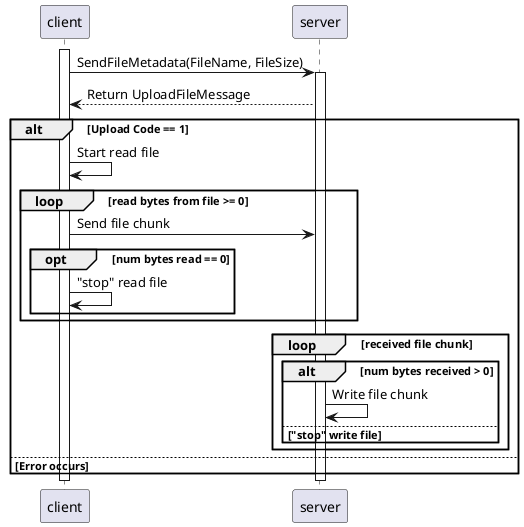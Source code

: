 @startuml
activate client
client -> server: SendFileMetadata(FileName, FileSize)
activate server

server --> client: Return UploadFileMessage

alt Upload Code == 1
  
  client -> client: Start read file

  loop read bytes from file >= 0

    client -> server: Send file chunk
    
    opt num bytes read == 0
      
      client -> client: "stop" read file

    end
  
  end

  loop received file chunk

    alt num bytes received > 0

      server -> server: Write file chunk
    
    else "stop" write file

    end

  end

else Error occurs

end

deactivate client
deactivate server

@enduml